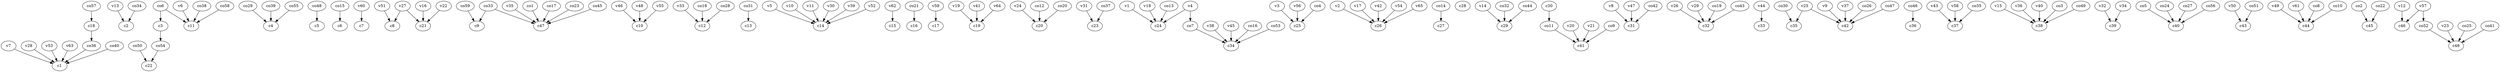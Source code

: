 strict digraph  {
c1;
c2;
c3;
c4;
c5;
c6;
c7;
c8;
c9;
c10;
c11;
c12;
c13;
c14;
c15;
c16;
c17;
c18;
c19;
c20;
c21;
c22;
c23;
c24;
c25;
c26;
c27;
c28;
c29;
c30;
c31;
c32;
c33;
c34;
c35;
c36;
c37;
c38;
c39;
c40;
c41;
c42;
c43;
c44;
c45;
c46;
c47;
c48;
v1;
v2;
v3;
v4;
v5;
v6;
v7;
v8;
v9;
v10;
v11;
v12;
v13;
v14;
v15;
v16;
v17;
v18;
v19;
v20;
v21;
v22;
v23;
v24;
v25;
v26;
v27;
v28;
v29;
v30;
v31;
v32;
v33;
v34;
v35;
v36;
v37;
v38;
v39;
v40;
v41;
v42;
v43;
v44;
v45;
v46;
v47;
v48;
v49;
v50;
v51;
v52;
v53;
v54;
v55;
v56;
v57;
v58;
v59;
v60;
v61;
v62;
v63;
v64;
v65;
co1;
co2;
co3;
co4;
co5;
co6;
co7;
co8;
co9;
co10;
co11;
co12;
co13;
co14;
co15;
co16;
co17;
co18;
co19;
co20;
co21;
co22;
co23;
co24;
co25;
co26;
co27;
co28;
co29;
co30;
co31;
co32;
co33;
co34;
co35;
co36;
co37;
co38;
co39;
co40;
co41;
co42;
co43;
co44;
co45;
co46;
co47;
co48;
co49;
co50;
co51;
co52;
co53;
co54;
co55;
co56;
co57;
co58;
co59;
c3 -> co54  [weight=1];
c18 -> co36  [weight=1];
c30 -> co11  [weight=1];
v1 -> c24  [weight=1];
v2 -> c26  [weight=1];
v3 -> c25  [weight=1];
v4 -> c24  [weight=1];
v4 -> co7  [weight=1];
v5 -> c14  [weight=1];
v6 -> c11  [weight=1];
v7 -> c1  [weight=1];
v8 -> c31  [weight=1];
v9 -> c42  [weight=1];
v10 -> c14  [weight=1];
v11 -> c14  [weight=1];
v12 -> c46  [weight=1];
v13 -> c2  [weight=1];
v14 -> c29  [weight=1];
v15 -> c38  [weight=1];
v16 -> c21  [weight=1];
v17 -> c26  [weight=1];
v18 -> c24  [weight=1];
v19 -> c19  [weight=1];
v20 -> c41  [weight=1];
v21 -> c41  [weight=1];
v22 -> c21  [weight=1];
v23 -> c48  [weight=1];
v24 -> c20  [weight=1];
v25 -> c35  [weight=1];
v25 -> c42  [weight=1];
v26 -> c32  [weight=1];
v27 -> c8  [weight=1];
v27 -> c21  [weight=1];
v28 -> c1  [weight=1];
v29 -> c32  [weight=1];
v30 -> c14  [weight=1];
v31 -> c23  [weight=1];
v32 -> c39  [weight=1];
v33 -> c12  [weight=1];
v34 -> c39  [weight=1];
v35 -> c47  [weight=1];
v36 -> c38  [weight=1];
v37 -> c42  [weight=1];
v38 -> c34  [weight=1];
v39 -> c14  [weight=1];
v40 -> c38  [weight=1];
v41 -> c19  [weight=1];
v42 -> c26  [weight=1];
v43 -> c37  [weight=1];
v44 -> c33  [weight=1];
v45 -> c34  [weight=1];
v46 -> c10  [weight=1];
v47 -> c31  [weight=1];
v48 -> c10  [weight=1];
v49 -> c44  [weight=1];
v50 -> c43  [weight=1];
v51 -> c8  [weight=1];
v52 -> c14  [weight=1];
v53 -> c1  [weight=1];
v54 -> c26  [weight=1];
v55 -> c10  [weight=1];
v56 -> c25  [weight=1];
v57 -> c46  [weight=1];
v57 -> co52  [weight=1];
v58 -> c37  [weight=1];
v59 -> c17  [weight=1];
v60 -> c7  [weight=1];
v61 -> c44  [weight=1];
v62 -> c15  [weight=1];
v63 -> c1  [weight=1];
v64 -> c19  [weight=1];
v65 -> c26  [weight=1];
co1 -> c47  [weight=1];
co2 -> c45  [weight=1];
co3 -> c38  [weight=1];
co4 -> c25  [weight=1];
co5 -> c40  [weight=1];
co6 -> c11  [weight=1];
co6 -> c3  [weight=1];
co7 -> c34  [weight=1];
co8 -> c44  [weight=1];
co9 -> c41  [weight=1];
co10 -> c44  [weight=1];
co11 -> c41  [weight=1];
co12 -> c20  [weight=1];
co13 -> c24  [weight=1];
co14 -> c27  [weight=1];
co15 -> c6  [weight=1];
co16 -> c34  [weight=1];
co17 -> c47  [weight=1];
co18 -> c12  [weight=1];
co19 -> c32  [weight=1];
co20 -> c20  [weight=1];
co21 -> c16  [weight=1];
co22 -> c45  [weight=1];
co23 -> c47  [weight=1];
co24 -> c40  [weight=1];
co25 -> c48  [weight=1];
co26 -> c42  [weight=1];
co27 -> c40  [weight=1];
co28 -> c12  [weight=1];
co29 -> c4  [weight=1];
co30 -> c35  [weight=1];
co31 -> c13  [weight=1];
co32 -> c29  [weight=1];
co33 -> c47  [weight=1];
co33 -> c9  [weight=1];
co34 -> c2  [weight=1];
co35 -> c37  [weight=1];
co36 -> c1  [weight=1];
co37 -> c23  [weight=1];
co38 -> c11  [weight=1];
co39 -> c4  [weight=1];
co40 -> c1  [weight=1];
co41 -> c48  [weight=1];
co42 -> c31  [weight=1];
co43 -> c32  [weight=1];
co44 -> c29  [weight=1];
co45 -> c47  [weight=1];
co46 -> c36  [weight=1];
co47 -> c42  [weight=1];
co48 -> c5  [weight=1];
co49 -> c38  [weight=1];
co50 -> c22  [weight=1];
co51 -> c43  [weight=1];
co52 -> c48  [weight=1];
co53 -> c34  [weight=1];
co54 -> c22  [weight=1];
co55 -> c4  [weight=1];
co56 -> c40  [weight=1];
co57 -> c18  [weight=1];
co58 -> c11  [weight=1];
co59 -> c9  [weight=1];
}
